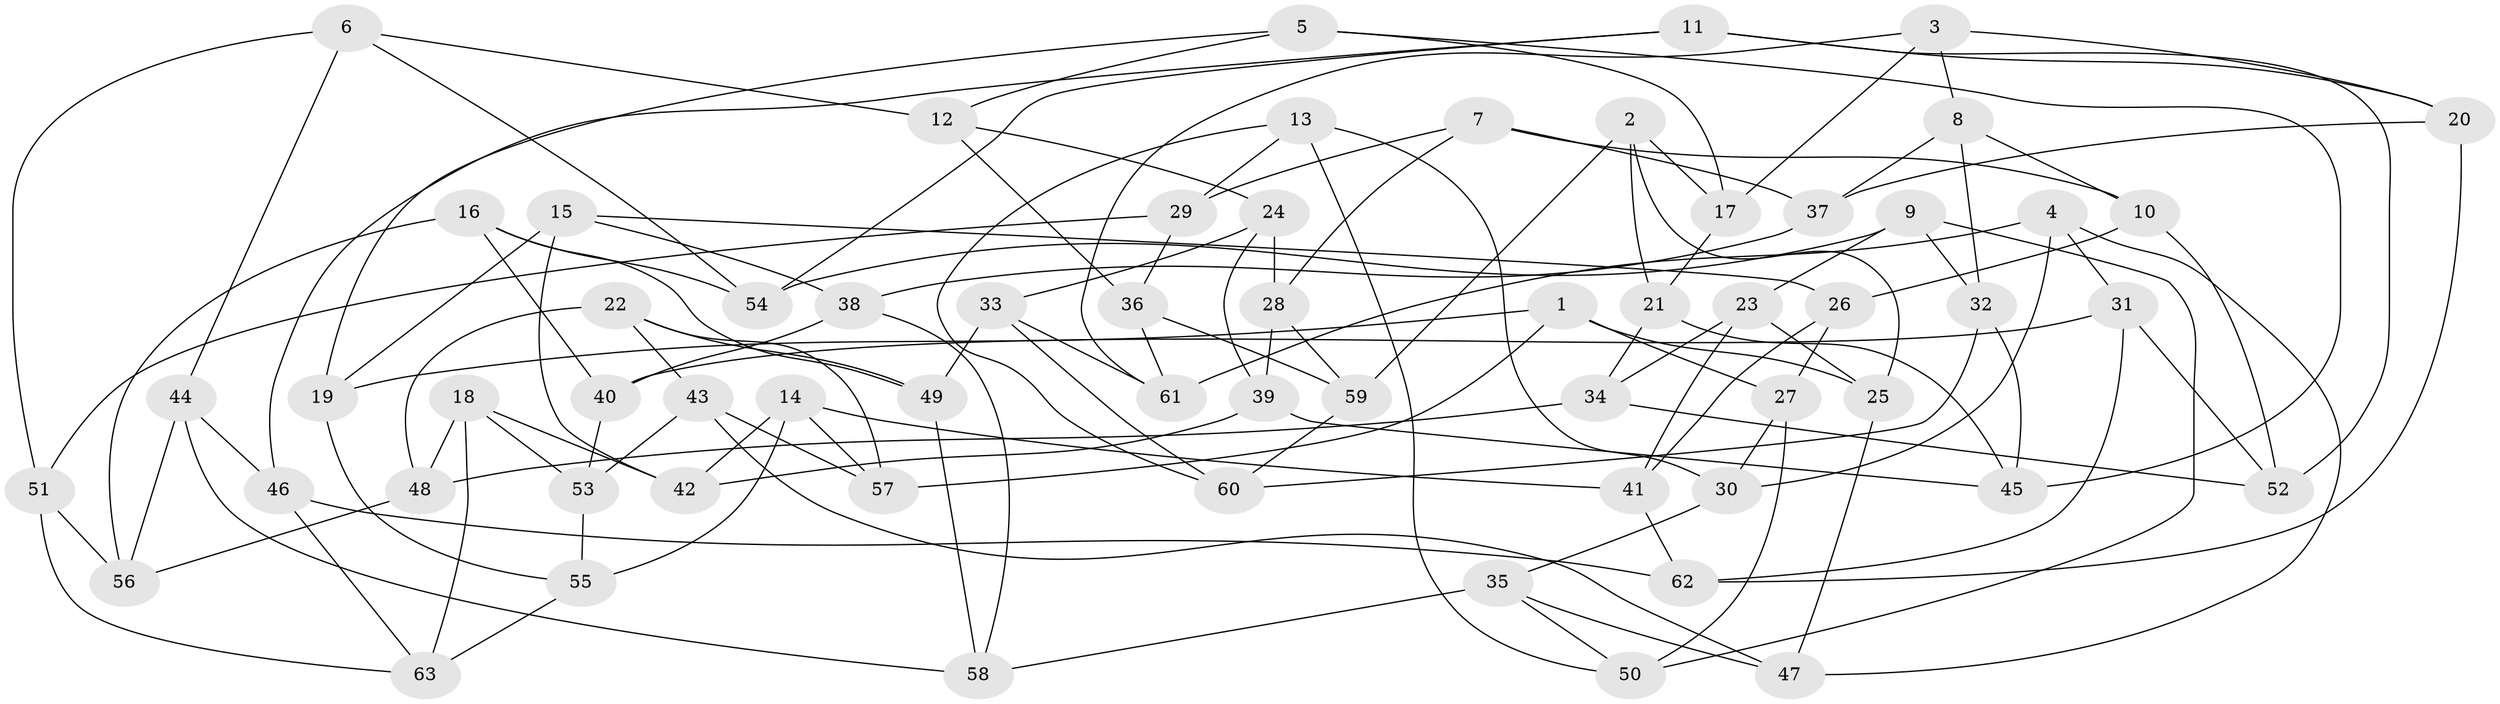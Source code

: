 // coarse degree distribution, {3: 0.16129032258064516, 4: 0.3870967741935484, 5: 0.25806451612903225, 6: 0.03225806451612903, 7: 0.0967741935483871, 10: 0.03225806451612903, 8: 0.03225806451612903}
// Generated by graph-tools (version 1.1) at 2025/03/03/04/25 22:03:39]
// undirected, 63 vertices, 126 edges
graph export_dot {
graph [start="1"]
  node [color=gray90,style=filled];
  1;
  2;
  3;
  4;
  5;
  6;
  7;
  8;
  9;
  10;
  11;
  12;
  13;
  14;
  15;
  16;
  17;
  18;
  19;
  20;
  21;
  22;
  23;
  24;
  25;
  26;
  27;
  28;
  29;
  30;
  31;
  32;
  33;
  34;
  35;
  36;
  37;
  38;
  39;
  40;
  41;
  42;
  43;
  44;
  45;
  46;
  47;
  48;
  49;
  50;
  51;
  52;
  53;
  54;
  55;
  56;
  57;
  58;
  59;
  60;
  61;
  62;
  63;
  1 -- 25;
  1 -- 19;
  1 -- 57;
  1 -- 27;
  2 -- 25;
  2 -- 21;
  2 -- 59;
  2 -- 17;
  3 -- 20;
  3 -- 8;
  3 -- 17;
  3 -- 61;
  4 -- 47;
  4 -- 61;
  4 -- 30;
  4 -- 31;
  5 -- 12;
  5 -- 17;
  5 -- 19;
  5 -- 45;
  6 -- 54;
  6 -- 12;
  6 -- 51;
  6 -- 44;
  7 -- 29;
  7 -- 10;
  7 -- 37;
  7 -- 28;
  8 -- 10;
  8 -- 37;
  8 -- 32;
  9 -- 50;
  9 -- 54;
  9 -- 23;
  9 -- 32;
  10 -- 52;
  10 -- 26;
  11 -- 20;
  11 -- 46;
  11 -- 52;
  11 -- 54;
  12 -- 36;
  12 -- 24;
  13 -- 50;
  13 -- 60;
  13 -- 30;
  13 -- 29;
  14 -- 57;
  14 -- 42;
  14 -- 41;
  14 -- 55;
  15 -- 26;
  15 -- 38;
  15 -- 19;
  15 -- 42;
  16 -- 56;
  16 -- 49;
  16 -- 40;
  16 -- 54;
  17 -- 21;
  18 -- 63;
  18 -- 42;
  18 -- 53;
  18 -- 48;
  19 -- 55;
  20 -- 62;
  20 -- 37;
  21 -- 45;
  21 -- 34;
  22 -- 43;
  22 -- 57;
  22 -- 49;
  22 -- 48;
  23 -- 25;
  23 -- 41;
  23 -- 34;
  24 -- 33;
  24 -- 28;
  24 -- 39;
  25 -- 47;
  26 -- 27;
  26 -- 41;
  27 -- 30;
  27 -- 50;
  28 -- 59;
  28 -- 39;
  29 -- 51;
  29 -- 36;
  30 -- 35;
  31 -- 52;
  31 -- 40;
  31 -- 62;
  32 -- 45;
  32 -- 60;
  33 -- 60;
  33 -- 49;
  33 -- 61;
  34 -- 48;
  34 -- 52;
  35 -- 50;
  35 -- 47;
  35 -- 58;
  36 -- 59;
  36 -- 61;
  37 -- 38;
  38 -- 40;
  38 -- 58;
  39 -- 45;
  39 -- 42;
  40 -- 53;
  41 -- 62;
  43 -- 47;
  43 -- 53;
  43 -- 57;
  44 -- 58;
  44 -- 56;
  44 -- 46;
  46 -- 63;
  46 -- 62;
  48 -- 56;
  49 -- 58;
  51 -- 63;
  51 -- 56;
  53 -- 55;
  55 -- 63;
  59 -- 60;
}
